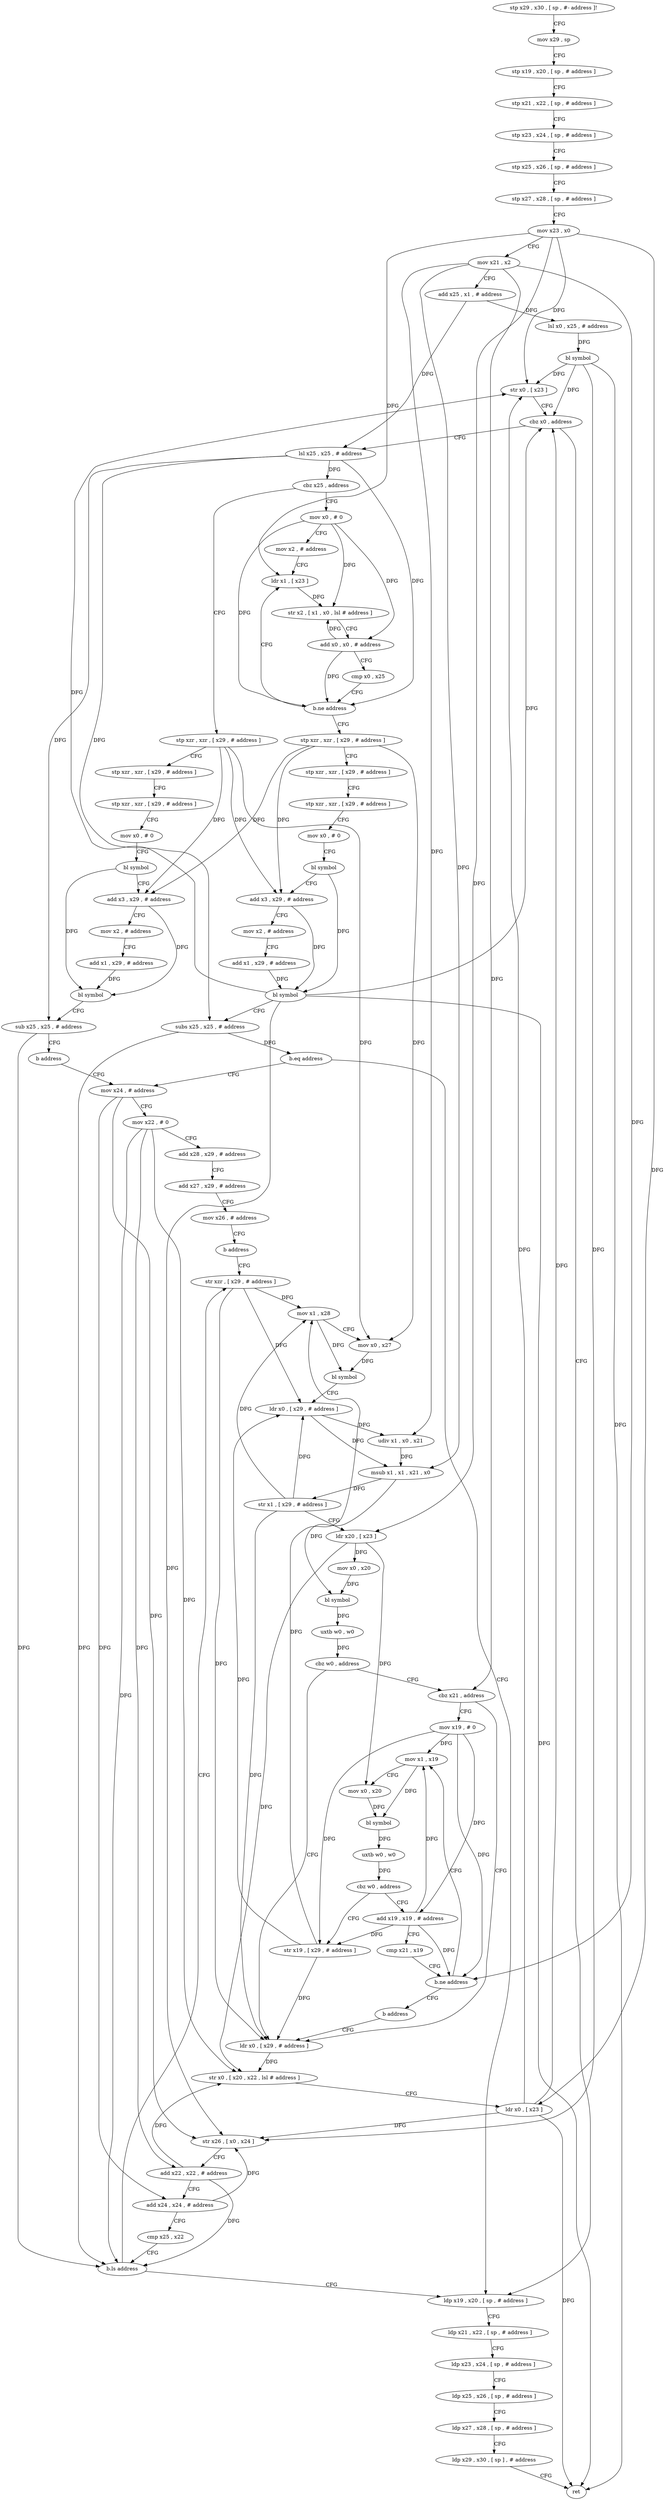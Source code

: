 digraph "func" {
"95980" [label = "stp x29 , x30 , [ sp , #- address ]!" ]
"95984" [label = "mov x29 , sp" ]
"95988" [label = "stp x19 , x20 , [ sp , # address ]" ]
"95992" [label = "stp x21 , x22 , [ sp , # address ]" ]
"95996" [label = "stp x23 , x24 , [ sp , # address ]" ]
"96000" [label = "stp x25 , x26 , [ sp , # address ]" ]
"96004" [label = "stp x27 , x28 , [ sp , # address ]" ]
"96008" [label = "mov x23 , x0" ]
"96012" [label = "mov x21 , x2" ]
"96016" [label = "add x25 , x1 , # address" ]
"96020" [label = "lsl x0 , x25 , # address" ]
"96024" [label = "bl symbol" ]
"96028" [label = "str x0 , [ x23 ]" ]
"96032" [label = "cbz x0 , address" ]
"96316" [label = "ldp x19 , x20 , [ sp , # address ]" ]
"96036" [label = "lsl x25 , x25 , # address" ]
"96320" [label = "ldp x21 , x22 , [ sp , # address ]" ]
"96324" [label = "ldp x23 , x24 , [ sp , # address ]" ]
"96328" [label = "ldp x25 , x26 , [ sp , # address ]" ]
"96332" [label = "ldp x27 , x28 , [ sp , # address ]" ]
"96336" [label = "ldp x29 , x30 , [ sp ] , # address" ]
"96340" [label = "ret" ]
"96040" [label = "cbz x25 , address" ]
"96272" [label = "stp xzr , xzr , [ x29 , # address ]" ]
"96044" [label = "mov x0 , # 0" ]
"96276" [label = "stp xzr , xzr , [ x29 , # address ]" ]
"96280" [label = "stp xzr , xzr , [ x29 , # address ]" ]
"96284" [label = "mov x0 , # 0" ]
"96288" [label = "bl symbol" ]
"96292" [label = "add x3 , x29 , # address" ]
"96296" [label = "mov x2 , # address" ]
"96300" [label = "add x1 , x29 , # address" ]
"96304" [label = "bl symbol" ]
"96308" [label = "sub x25 , x25 , # address" ]
"96312" [label = "b address" ]
"96116" [label = "mov x24 , # address" ]
"96048" [label = "mov x2 , # address" ]
"96052" [label = "ldr x1 , [ x23 ]" ]
"96120" [label = "mov x22 , # 0" ]
"96124" [label = "add x28 , x29 , # address" ]
"96128" [label = "add x27 , x29 , # address" ]
"96132" [label = "mov x26 , # address" ]
"96136" [label = "b address" ]
"96176" [label = "str xzr , [ x29 , # address ]" ]
"96056" [label = "str x2 , [ x1 , x0 , lsl # address ]" ]
"96060" [label = "add x0 , x0 , # address" ]
"96064" [label = "cmp x0 , x25" ]
"96068" [label = "b.ne address" ]
"96072" [label = "stp xzr , xzr , [ x29 , # address ]" ]
"96076" [label = "stp xzr , xzr , [ x29 , # address ]" ]
"96080" [label = "stp xzr , xzr , [ x29 , # address ]" ]
"96084" [label = "mov x0 , # 0" ]
"96088" [label = "bl symbol" ]
"96092" [label = "add x3 , x29 , # address" ]
"96096" [label = "mov x2 , # address" ]
"96100" [label = "add x1 , x29 , # address" ]
"96104" [label = "bl symbol" ]
"96108" [label = "subs x25 , x25 , # address" ]
"96112" [label = "b.eq address" ]
"96180" [label = "mov x1 , x28" ]
"96184" [label = "mov x0 , x27" ]
"96188" [label = "bl symbol" ]
"96192" [label = "ldr x0 , [ x29 , # address ]" ]
"96196" [label = "udiv x1 , x0 , x21" ]
"96200" [label = "msub x1 , x1 , x21 , x0" ]
"96204" [label = "str x1 , [ x29 , # address ]" ]
"96208" [label = "ldr x20 , [ x23 ]" ]
"96212" [label = "mov x0 , x20" ]
"96216" [label = "bl symbol" ]
"96220" [label = "uxtb w0 , w0" ]
"96224" [label = "cbz w0 , address" ]
"96144" [label = "ldr x0 , [ x29 , # address ]" ]
"96228" [label = "cbz x21 , address" ]
"96148" [label = "str x0 , [ x20 , x22 , lsl # address ]" ]
"96152" [label = "ldr x0 , [ x23 ]" ]
"96156" [label = "str x26 , [ x0 , x24 ]" ]
"96160" [label = "add x22 , x22 , # address" ]
"96164" [label = "add x24 , x24 , # address" ]
"96168" [label = "cmp x25 , x22" ]
"96172" [label = "b.ls address" ]
"96232" [label = "mov x19 , # 0" ]
"96236" [label = "mov x1 , x19" ]
"96140" [label = "str x19 , [ x29 , # address ]" ]
"96256" [label = "add x19 , x19 , # address" ]
"96260" [label = "cmp x21 , x19" ]
"96264" [label = "b.ne address" ]
"96268" [label = "b address" ]
"96240" [label = "mov x0 , x20" ]
"96244" [label = "bl symbol" ]
"96248" [label = "uxtb w0 , w0" ]
"96252" [label = "cbz w0 , address" ]
"95980" -> "95984" [ label = "CFG" ]
"95984" -> "95988" [ label = "CFG" ]
"95988" -> "95992" [ label = "CFG" ]
"95992" -> "95996" [ label = "CFG" ]
"95996" -> "96000" [ label = "CFG" ]
"96000" -> "96004" [ label = "CFG" ]
"96004" -> "96008" [ label = "CFG" ]
"96008" -> "96012" [ label = "CFG" ]
"96008" -> "96028" [ label = "DFG" ]
"96008" -> "96052" [ label = "DFG" ]
"96008" -> "96208" [ label = "DFG" ]
"96008" -> "96152" [ label = "DFG" ]
"96012" -> "96016" [ label = "CFG" ]
"96012" -> "96196" [ label = "DFG" ]
"96012" -> "96200" [ label = "DFG" ]
"96012" -> "96228" [ label = "DFG" ]
"96012" -> "96264" [ label = "DFG" ]
"96016" -> "96020" [ label = "DFG" ]
"96016" -> "96036" [ label = "DFG" ]
"96020" -> "96024" [ label = "DFG" ]
"96024" -> "96028" [ label = "DFG" ]
"96024" -> "96032" [ label = "DFG" ]
"96024" -> "96340" [ label = "DFG" ]
"96024" -> "96156" [ label = "DFG" ]
"96028" -> "96032" [ label = "CFG" ]
"96032" -> "96316" [ label = "CFG" ]
"96032" -> "96036" [ label = "CFG" ]
"96316" -> "96320" [ label = "CFG" ]
"96036" -> "96040" [ label = "DFG" ]
"96036" -> "96308" [ label = "DFG" ]
"96036" -> "96068" [ label = "DFG" ]
"96036" -> "96108" [ label = "DFG" ]
"96320" -> "96324" [ label = "CFG" ]
"96324" -> "96328" [ label = "CFG" ]
"96328" -> "96332" [ label = "CFG" ]
"96332" -> "96336" [ label = "CFG" ]
"96336" -> "96340" [ label = "CFG" ]
"96040" -> "96272" [ label = "CFG" ]
"96040" -> "96044" [ label = "CFG" ]
"96272" -> "96276" [ label = "CFG" ]
"96272" -> "96292" [ label = "DFG" ]
"96272" -> "96184" [ label = "DFG" ]
"96272" -> "96092" [ label = "DFG" ]
"96044" -> "96048" [ label = "CFG" ]
"96044" -> "96056" [ label = "DFG" ]
"96044" -> "96060" [ label = "DFG" ]
"96044" -> "96068" [ label = "DFG" ]
"96276" -> "96280" [ label = "CFG" ]
"96280" -> "96284" [ label = "CFG" ]
"96284" -> "96288" [ label = "CFG" ]
"96288" -> "96292" [ label = "CFG" ]
"96288" -> "96304" [ label = "DFG" ]
"96292" -> "96296" [ label = "CFG" ]
"96292" -> "96304" [ label = "DFG" ]
"96296" -> "96300" [ label = "CFG" ]
"96300" -> "96304" [ label = "DFG" ]
"96304" -> "96308" [ label = "CFG" ]
"96308" -> "96312" [ label = "CFG" ]
"96308" -> "96172" [ label = "DFG" ]
"96312" -> "96116" [ label = "CFG" ]
"96116" -> "96120" [ label = "CFG" ]
"96116" -> "96156" [ label = "DFG" ]
"96116" -> "96164" [ label = "DFG" ]
"96048" -> "96052" [ label = "CFG" ]
"96052" -> "96056" [ label = "DFG" ]
"96120" -> "96124" [ label = "CFG" ]
"96120" -> "96148" [ label = "DFG" ]
"96120" -> "96160" [ label = "DFG" ]
"96120" -> "96172" [ label = "DFG" ]
"96124" -> "96128" [ label = "CFG" ]
"96128" -> "96132" [ label = "CFG" ]
"96132" -> "96136" [ label = "CFG" ]
"96136" -> "96176" [ label = "CFG" ]
"96176" -> "96180" [ label = "DFG" ]
"96176" -> "96192" [ label = "DFG" ]
"96176" -> "96144" [ label = "DFG" ]
"96056" -> "96060" [ label = "CFG" ]
"96060" -> "96064" [ label = "CFG" ]
"96060" -> "96056" [ label = "DFG" ]
"96060" -> "96068" [ label = "DFG" ]
"96064" -> "96068" [ label = "CFG" ]
"96068" -> "96052" [ label = "CFG" ]
"96068" -> "96072" [ label = "CFG" ]
"96072" -> "96076" [ label = "CFG" ]
"96072" -> "96292" [ label = "DFG" ]
"96072" -> "96184" [ label = "DFG" ]
"96072" -> "96092" [ label = "DFG" ]
"96076" -> "96080" [ label = "CFG" ]
"96080" -> "96084" [ label = "CFG" ]
"96084" -> "96088" [ label = "CFG" ]
"96088" -> "96092" [ label = "CFG" ]
"96088" -> "96104" [ label = "DFG" ]
"96092" -> "96096" [ label = "CFG" ]
"96092" -> "96104" [ label = "DFG" ]
"96096" -> "96100" [ label = "CFG" ]
"96100" -> "96104" [ label = "DFG" ]
"96104" -> "96108" [ label = "CFG" ]
"96104" -> "96028" [ label = "DFG" ]
"96104" -> "96032" [ label = "DFG" ]
"96104" -> "96340" [ label = "DFG" ]
"96104" -> "96156" [ label = "DFG" ]
"96108" -> "96112" [ label = "DFG" ]
"96108" -> "96172" [ label = "DFG" ]
"96112" -> "96316" [ label = "CFG" ]
"96112" -> "96116" [ label = "CFG" ]
"96180" -> "96184" [ label = "CFG" ]
"96180" -> "96188" [ label = "DFG" ]
"96184" -> "96188" [ label = "DFG" ]
"96188" -> "96192" [ label = "CFG" ]
"96192" -> "96196" [ label = "DFG" ]
"96192" -> "96200" [ label = "DFG" ]
"96196" -> "96200" [ label = "DFG" ]
"96200" -> "96204" [ label = "DFG" ]
"96200" -> "96216" [ label = "DFG" ]
"96204" -> "96208" [ label = "CFG" ]
"96204" -> "96180" [ label = "DFG" ]
"96204" -> "96192" [ label = "DFG" ]
"96204" -> "96144" [ label = "DFG" ]
"96208" -> "96212" [ label = "DFG" ]
"96208" -> "96148" [ label = "DFG" ]
"96208" -> "96240" [ label = "DFG" ]
"96212" -> "96216" [ label = "DFG" ]
"96216" -> "96220" [ label = "DFG" ]
"96220" -> "96224" [ label = "DFG" ]
"96224" -> "96144" [ label = "CFG" ]
"96224" -> "96228" [ label = "CFG" ]
"96144" -> "96148" [ label = "DFG" ]
"96228" -> "96144" [ label = "CFG" ]
"96228" -> "96232" [ label = "CFG" ]
"96148" -> "96152" [ label = "CFG" ]
"96152" -> "96156" [ label = "DFG" ]
"96152" -> "96028" [ label = "DFG" ]
"96152" -> "96032" [ label = "DFG" ]
"96152" -> "96340" [ label = "DFG" ]
"96156" -> "96160" [ label = "CFG" ]
"96160" -> "96164" [ label = "CFG" ]
"96160" -> "96148" [ label = "DFG" ]
"96160" -> "96172" [ label = "DFG" ]
"96164" -> "96168" [ label = "CFG" ]
"96164" -> "96156" [ label = "DFG" ]
"96168" -> "96172" [ label = "CFG" ]
"96172" -> "96316" [ label = "CFG" ]
"96172" -> "96176" [ label = "CFG" ]
"96232" -> "96236" [ label = "DFG" ]
"96232" -> "96140" [ label = "DFG" ]
"96232" -> "96256" [ label = "DFG" ]
"96232" -> "96264" [ label = "DFG" ]
"96236" -> "96240" [ label = "CFG" ]
"96236" -> "96244" [ label = "DFG" ]
"96140" -> "96144" [ label = "DFG" ]
"96140" -> "96180" [ label = "DFG" ]
"96140" -> "96192" [ label = "DFG" ]
"96256" -> "96260" [ label = "CFG" ]
"96256" -> "96236" [ label = "DFG" ]
"96256" -> "96140" [ label = "DFG" ]
"96256" -> "96264" [ label = "DFG" ]
"96260" -> "96264" [ label = "CFG" ]
"96264" -> "96236" [ label = "CFG" ]
"96264" -> "96268" [ label = "CFG" ]
"96268" -> "96144" [ label = "CFG" ]
"96240" -> "96244" [ label = "DFG" ]
"96244" -> "96248" [ label = "DFG" ]
"96248" -> "96252" [ label = "DFG" ]
"96252" -> "96140" [ label = "CFG" ]
"96252" -> "96256" [ label = "CFG" ]
}
